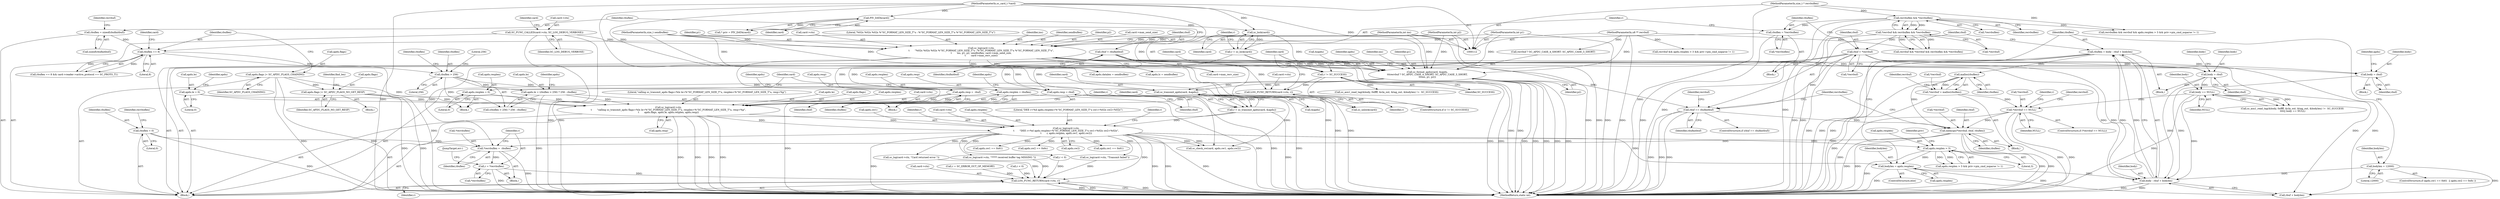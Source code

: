 digraph "0_OpenSC_8fe377e93b4b56060e5bbfb6f3142ceaeca744fa_14@API" {
"1000483" [label="(Call,r = *recvbuflen)"];
"1000479" [label="(Call,*recvbuflen =  rbuflen)"];
"1000370" [label="(Call,rbuflen = 0)"];
"1000444" [label="(Call,rbuflen = body - rbuf + bodylen)"];
"1000446" [label="(Call,body - rbuf + bodylen)"];
"1000411" [label="(Call,body == NULL)"];
"1000394" [label="(Call,body = rbuf)"];
"1000178" [label="(Call,rbuf = *recvbuf)"];
"1000170" [label="(Call,*recvbuf && recvbuflen && *recvbuflen)"];
"1000173" [label="(Call,recvbuflen && *recvbuflen)"];
"1000120" [label="(MethodParameterIn,size_t * recvbuflen)"];
"1000160" [label="(Call,rbuf = rbufinitbuf)"];
"1000420" [label="(Call,body = rbuf)"];
"1000435" [label="(Call,bodylen = 12000)"];
"1000439" [label="(Call,bodylen = apdu.resplen)"];
"1000379" [label="(Call,apdu.resplen > 3)"];
"1000314" [label="(Call,sc_log(card->ctx,\n\t       \"DEE r=%d apdu.resplen=%\"SC_FORMAT_LEN_SIZE_T\"u sw1=%02x sw2=%02x\",\n\t       r, apdu.resplen, apdu.sw1, apdu.sw2))"];
"1000291" [label="(Call,sc_log(card->ctx,\n\t       \"calling sc_transmit_apdu flags=%lx le=%\"SC_FORMAT_LEN_SIZE_T\"u, resplen=%\"SC_FORMAT_LEN_SIZE_T\"u, resp=%p\",\n\t       apdu.flags, apdu.le, apdu.resplen, apdu.resp))"];
"1000194" [label="(Call,LOG_FUNC_RETURN(card->ctx, r))"];
"1000145" [label="(Call,sc_log(card->ctx,\n\t       \"%02x %02x %02x %\"SC_FORMAT_LEN_SIZE_T\"u : %\"SC_FORMAT_LEN_SIZE_T\"u %\"SC_FORMAT_LEN_SIZE_T\"u\",\n\t       ins, p1, p2, sendbuflen, card->max_send_size,\n\t       card->max_recv_size))"];
"1000140" [label="(Call,SC_FUNC_CALLED(card->ctx, SC_LOG_DEBUG_VERBOSE))"];
"1000114" [label="(MethodParameterIn,int ins)"];
"1000115" [label="(MethodParameterIn,int p1)"];
"1000116" [label="(MethodParameterIn,int p2)"];
"1000118" [label="(MethodParameterIn,size_t sendbuflen)"];
"1000191" [label="(Call,r != SC_SUCCESS)"];
"1000186" [label="(Call,r = sc_lock(card))"];
"1000188" [label="(Call,sc_lock(card))"];
"1000138" [label="(Call,PIV_DATA(card))"];
"1000113" [label="(MethodParameterIn,sc_card_t *card)"];
"1000228" [label="(Call,apdu.flags |= SC_APDU_FLAGS_NO_GET_RESP)"];
"1000210" [label="(Call,apdu.flags |= SC_APDU_FLAGS_CHAINING)"];
"1000259" [label="(Call,apdu.le = (rbuflen > 256) ? 256 : rbuflen)"];
"1000264" [label="(Call,rbuflen > 256)"];
"1000217" [label="(Call,rbuflen == 8)"];
"1000163" [label="(Call,rbuflen = sizeof(rbufinitbuf))"];
"1000182" [label="(Call,rbuflen = *recvbuflen)"];
"1000281" [label="(Call,apdu.le = 0)"];
"1000286" [label="(Call,apdu.resplen = 0)"];
"1000269" [label="(Call,apdu.resplen = rbuflen)"];
"1000254" [label="(Call,apdu.resp = rbuf)"];
"1000276" [label="(Call,apdu.resp =  rbuf)"];
"1000308" [label="(Call,r = sc_transmit_apdu(card, &apdu))"];
"1000310" [label="(Call,sc_transmit_apdu(card, &apdu))"];
"1000199" [label="(Call,sc_format_apdu(card, &apdu,\n\t\t\trecvbuf ? SC_APDU_CASE_4_SHORT: SC_APDU_CASE_3_SHORT,\n\t\t\tins, p1, p2))"];
"1000119" [label="(MethodParameterIn,u8 ** recvbuf)"];
"1000471" [label="(Call,memcpy(*recvbuf, rbuf, rbuflen))"];
"1000462" [label="(Call,*recvbuf == NULL)"];
"1000456" [label="(Call,*recvbuf = malloc(rbuflen))"];
"1000459" [label="(Call,malloc(rbuflen))"];
"1000452" [label="(Call,rbuf == rbufinitbuf)"];
"1000490" [label="(Call,LOG_FUNC_RETURN(card->ctx, r))"];
"1000281" [label="(Call,apdu.le = 0)"];
"1000473" [label="(Identifier,recvbuf)"];
"1000458" [label="(Identifier,recvbuf)"];
"1000273" [label="(Identifier,rbuflen)"];
"1000188" [label="(Call,sc_lock(card))"];
"1000312" [label="(Call,&apdu)"];
"1000461" [label="(ControlStructure,if (*recvbuf == NULL))"];
"1000116" [label="(MethodParameterIn,int p2)"];
"1000364" [label="(Call,sc_log(card->ctx, \"Card returned error \"))"];
"1000192" [label="(Identifier,r)"];
"1000421" [label="(Identifier,body)"];
"1000483" [label="(Call,r = *recvbuflen)"];
"1000439" [label="(Call,bodylen = apdu.resplen)"];
"1000183" [label="(Identifier,rbuflen)"];
"1000425" [label="(Call,apdu.sw1 == 0x61)"];
"1000266" [label="(Literal,256)"];
"1000371" [label="(Identifier,rbuflen)"];
"1000454" [label="(Identifier,rbufinitbuf)"];
"1000219" [label="(Literal,8)"];
"1000291" [label="(Call,sc_log(card->ctx,\n\t       \"calling sc_transmit_apdu flags=%lx le=%\"SC_FORMAT_LEN_SIZE_T\"u, resplen=%\"SC_FORMAT_LEN_SIZE_T\"u, resp=%p\",\n\t       apdu.flags, apdu.le, apdu.resplen, apdu.resp))"];
"1000199" [label="(Call,sc_format_apdu(card, &apdu,\n\t\t\trecvbuf ? SC_APDU_CASE_4_SHORT: SC_APDU_CASE_3_SHORT,\n\t\t\tins, p1, p2))"];
"1000310" [label="(Call,sc_transmit_apdu(card, &apdu))"];
"1000194" [label="(Call,LOG_FUNC_RETURN(card->ctx, r))"];
"1000186" [label="(Call,r = sc_lock(card))"];
"1000285" [label="(Literal,0)"];
"1000446" [label="(Call,body - rbuf + bodylen)"];
"1000445" [label="(Identifier,rbuflen)"];
"1000302" [label="(Call,apdu.resplen)"];
"1000208" [label="(Identifier,p1)"];
"1000270" [label="(Call,apdu.resplen)"];
"1000119" [label="(MethodParameterIn,u8 ** recvbuf)"];
"1000309" [label="(Identifier,r)"];
"1000440" [label="(Identifier,bodylen)"];
"1000140" [label="(Call,SC_FUNC_CALLED(card->ctx, SC_LOG_DEBUG_VERBOSE))"];
"1000227" [label="(Block,)"];
"1000287" [label="(Call,apdu.resplen)"];
"1000271" [label="(Identifier,apdu)"];
"1000290" [label="(Literal,0)"];
"1000311" [label="(Identifier,card)"];
"1000211" [label="(Call,apdu.flags)"];
"1000435" [label="(Call,bodylen = 12000)"];
"1000413" [label="(Identifier,NULL)"];
"1000471" [label="(Call,memcpy(*recvbuf, rbuf, rbuflen))"];
"1000232" [label="(Identifier,SC_APDU_FLAGS_NO_GET_RESP)"];
"1000280" [label="(Identifier,rbuf)"];
"1000314" [label="(Call,sc_log(card->ctx,\n\t       \"DEE r=%d apdu.resplen=%\"SC_FORMAT_LEN_SIZE_T\"u sw1=%02x sw2=%02x\",\n\t       r, apdu.resplen, apdu.sw1, apdu.sw2))"];
"1000293" [label="(Identifier,card)"];
"1000374" [label="(Call,recvbuflen && recvbuf && apdu.resplen > 3 && priv->pin_cmd_noparse != 1)"];
"1000258" [label="(Identifier,rbuf)"];
"1000375" [label="(Identifier,recvbuflen)"];
"1000488" [label="(Call,sc_unlock(card))"];
"1000448" [label="(Call,rbuf + bodylen)"];
"1000412" [label="(Identifier,body)"];
"1000180" [label="(Call,*recvbuf)"];
"1000292" [label="(Call,card->ctx)"];
"1000282" [label="(Call,apdu.le)"];
"1000457" [label="(Call,*recvbuf)"];
"1000269" [label="(Call,apdu.resplen = rbuflen)"];
"1000241" [label="(Call,apdu.datalen = sendbuflen)"];
"1000331" [label="(Identifier,r)"];
"1000323" [label="(Call,apdu.sw1)"];
"1000415" [label="(Call,sc_log(card->ctx, \"***** received buffer tag MISSING \"))"];
"1000151" [label="(Identifier,p1)"];
"1000263" [label="(Call,(rbuflen > 256) ? 256 : rbuflen)"];
"1000121" [label="(Block,)"];
"1000255" [label="(Call,apdu.resp)"];
"1000479" [label="(Call,*recvbuflen =  rbuflen)"];
"1000459" [label="(Call,malloc(rbuflen))"];
"1000286" [label="(Call,apdu.resplen = 0)"];
"1000200" [label="(Identifier,card)"];
"1000320" [label="(Call,apdu.resplen)"];
"1000318" [label="(Literal,\"DEE r=%d apdu.resplen=%\"SC_FORMAT_LEN_SIZE_T\"u sw1=%02x sw2=%02x\")"];
"1000113" [label="(MethodParameterIn,sc_card_t *card)"];
"1000380" [label="(Call,apdu.resplen)"];
"1000316" [label="(Identifier,card)"];
"1000223" [label="(Identifier,card)"];
"1000465" [label="(Identifier,NULL)"];
"1000370" [label="(Call,rbuflen = 0)"];
"1000162" [label="(Identifier,rbufinitbuf)"];
"1000276" [label="(Call,apdu.resp =  rbuf)"];
"1000217" [label="(Call,rbuflen == 8)"];
"1000146" [label="(Call,card->ctx)"];
"1000165" [label="(Call,sizeof(rbufinitbuf))"];
"1000277" [label="(Call,apdu.resp)"];
"1000308" [label="(Call,r = sc_transmit_apdu(card, &apdu))"];
"1000171" [label="(Call,*recvbuf)"];
"1000395" [label="(Identifier,body)"];
"1000164" [label="(Identifier,rbuflen)"];
"1000267" [label="(Literal,256)"];
"1000163" [label="(Call,rbuflen = sizeof(rbufinitbuf))"];
"1000455" [label="(Block,)"];
"1000394" [label="(Call,body = rbuf)"];
"1000453" [label="(Identifier,rbuf)"];
"1000288" [label="(Identifier,apdu)"];
"1000437" [label="(Literal,12000)"];
"1000147" [label="(Identifier,card)"];
"1000177" [label="(Block,)"];
"1000216" [label="(Call,rbuflen == 8 && card->reader->active_protocol == SC_PROTO_T1)"];
"1000149" [label="(Literal,\"%02x %02x %02x %\"SC_FORMAT_LEN_SIZE_T\"u : %\"SC_FORMAT_LEN_SIZE_T\"u %\"SC_FORMAT_LEN_SIZE_T\"u\")"];
"1000399" [label="(Call,sc_asn1_read_tag(&body, 0xffff, &cla_out, &tag_out, &bodylen) !=  SC_SUCCESS)"];
"1000463" [label="(Call,*recvbuf)"];
"1000168" [label="(Call,recvbuf && *recvbuf && recvbuflen && *recvbuflen)"];
"1000402" [label="(Identifier,body)"];
"1000430" [label="(Call,apdu.sw2 == 0x6c)"];
"1000452" [label="(Call,rbuf == rbufinitbuf)"];
"1000423" [label="(ControlStructure,if (apdu.sw1 == 0x61  || apdu.sw2 == 0x6c ))"];
"1000411" [label="(Call,body == NULL)"];
"1000472" [label="(Call,*recvbuf)"];
"1000444" [label="(Call,rbuflen = body - rbuf + bodylen)"];
"1000487" [label="(JumpTarget,err:)"];
"1000398" [label="(Call,sc_asn1_read_tag(&body, 0xffff, &cla_out, &tag_out, &bodylen) !=  SC_SUCCESS\n \t\t\t\t|| body == NULL)"];
"1000170" [label="(Call,*recvbuf && recvbuflen && *recvbuflen)"];
"1000254" [label="(Call,apdu.resp = rbuf)"];
"1000190" [label="(ControlStructure,if (r != SC_SUCCESS))"];
"1000468" [label="(Identifier,r)"];
"1000174" [label="(Identifier,recvbuflen)"];
"1000495" [label="(MethodReturn,static int)"];
"1000144" [label="(Identifier,SC_LOG_DEBUG_VERBOSE)"];
"1000482" [label="(Identifier,rbuflen)"];
"1000114" [label="(MethodParameterIn,int ins)"];
"1000193" [label="(Identifier,SC_SUCCESS)"];
"1000178" [label="(Call,rbuf = *recvbuf)"];
"1000138" [label="(Call,PIV_DATA(card))"];
"1000261" [label="(Identifier,apdu)"];
"1000379" [label="(Call,apdu.resplen > 3)"];
"1000295" [label="(Literal,\"calling sc_transmit_apdu flags=%lx le=%\"SC_FORMAT_LEN_SIZE_T\"u, resplen=%\"SC_FORMAT_LEN_SIZE_T\"u, resp=%p\")"];
"1000169" [label="(Identifier,recvbuf)"];
"1000478" [label="(Block,)"];
"1000451" [label="(ControlStructure,if (rbuf == rbufinitbuf))"];
"1000485" [label="(Call,*recvbuflen)"];
"1000360" [label="(Call,r < 0)"];
"1000447" [label="(Identifier,body)"];
"1000115" [label="(MethodParameterIn,int p1)"];
"1000330" [label="(Call,r < 0)"];
"1000299" [label="(Call,apdu.le)"];
"1000484" [label="(Identifier,r)"];
"1000283" [label="(Identifier,apdu)"];
"1000210" [label="(Call,apdu.flags |= SC_APDU_FLAGS_CHAINING)"];
"1000236" [label="(Call,apdu.lc = sendbuflen)"];
"1000203" [label="(Call,recvbuf ? SC_APDU_CASE_4_SHORT: SC_APDU_CASE_3_SHORT)"];
"1000264" [label="(Call,rbuflen > 256)"];
"1000396" [label="(Identifier,rbuf)"];
"1000120" [label="(MethodParameterIn,size_t * recvbuflen)"];
"1000460" [label="(Identifier,rbuflen)"];
"1000161" [label="(Identifier,rbuf)"];
"1000150" [label="(Identifier,ins)"];
"1000139" [label="(Identifier,card)"];
"1000253" [label="(Block,)"];
"1000305" [label="(Call,apdu.resp)"];
"1000319" [label="(Identifier,r)"];
"1000268" [label="(Identifier,rbuflen)"];
"1000296" [label="(Call,apdu.flags)"];
"1000145" [label="(Call,sc_log(card->ctx,\n\t       \"%02x %02x %02x %\"SC_FORMAT_LEN_SIZE_T\"u : %\"SC_FORMAT_LEN_SIZE_T\"u %\"SC_FORMAT_LEN_SIZE_T\"u\",\n\t       ins, p1, p2, sendbuflen, card->max_send_size,\n\t       card->max_recv_size))"];
"1000265" [label="(Identifier,rbuflen)"];
"1000201" [label="(Call,&apdu)"];
"1000475" [label="(Identifier,rbuflen)"];
"1000474" [label="(Identifier,rbuf)"];
"1000153" [label="(Identifier,sendbuflen)"];
"1000464" [label="(Identifier,recvbuf)"];
"1000383" [label="(Literal,3)"];
"1000209" [label="(Identifier,p2)"];
"1000157" [label="(Call,card->max_recv_size)"];
"1000491" [label="(Call,card->ctx)"];
"1000234" [label="(Identifier,find_len)"];
"1000467" [label="(Call,r = SC_ERROR_OUT_OF_MEMORY)"];
"1000414" [label="(Block,)"];
"1000334" [label="(Call,sc_log(card->ctx, \"Transmit failed\"))"];
"1000136" [label="(Call,* priv = PIV_DATA(card))"];
"1000326" [label="(Call,apdu.sw2)"];
"1000438" [label="(ControlStructure,else)"];
"1000441" [label="(Call,apdu.resplen)"];
"1000187" [label="(Identifier,r)"];
"1000212" [label="(Identifier,apdu)"];
"1000490" [label="(Call,LOG_FUNC_RETURN(card->ctx, r))"];
"1000422" [label="(Identifier,rbuf)"];
"1000378" [label="(Call,apdu.resplen > 3 && priv->pin_cmd_noparse != 1)"];
"1000427" [label="(Identifier,apdu)"];
"1000184" [label="(Call,*recvbuflen)"];
"1000218" [label="(Identifier,rbuflen)"];
"1000207" [label="(Identifier,ins)"];
"1000214" [label="(Identifier,SC_APDU_FLAGS_CHAINING)"];
"1000344" [label="(Call,apdu.sw1 == 0x61)"];
"1000480" [label="(Call,*recvbuflen)"];
"1000420" [label="(Call,body = rbuf)"];
"1000315" [label="(Call,card->ctx)"];
"1000456" [label="(Call,*recvbuf = malloc(rbuflen))"];
"1000229" [label="(Call,apdu.flags)"];
"1000228" [label="(Call,apdu.flags |= SC_APDU_FLAGS_NO_GET_RESP)"];
"1000152" [label="(Identifier,p2)"];
"1000196" [label="(Identifier,card)"];
"1000477" [label="(Identifier,recvbuflen)"];
"1000154" [label="(Call,card->max_send_size)"];
"1000462" [label="(Call,*recvbuf == NULL)"];
"1000189" [label="(Identifier,card)"];
"1000118" [label="(MethodParameterIn,size_t sendbuflen)"];
"1000195" [label="(Call,card->ctx)"];
"1000275" [label="(Block,)"];
"1000141" [label="(Call,card->ctx)"];
"1000173" [label="(Call,recvbuflen && *recvbuflen)"];
"1000386" [label="(Identifier,priv)"];
"1000259" [label="(Call,apdu.le = (rbuflen > 256) ? 256 : rbuflen)"];
"1000182" [label="(Call,rbuflen = *recvbuflen)"];
"1000198" [label="(Identifier,r)"];
"1000436" [label="(Identifier,bodylen)"];
"1000179" [label="(Identifier,rbuf)"];
"1000191" [label="(Call,r != SC_SUCCESS)"];
"1000494" [label="(Identifier,r)"];
"1000160" [label="(Call,rbuf = rbufinitbuf)"];
"1000175" [label="(Call,*recvbuflen)"];
"1000372" [label="(Literal,0)"];
"1000260" [label="(Call,apdu.le)"];
"1000389" [label="(Block,)"];
"1000376" [label="(Call,recvbuf && apdu.resplen > 3 && priv->pin_cmd_noparse != 1)"];
"1000351" [label="(Call,sc_check_sw(card, apdu.sw1, apdu.sw2))"];
"1000483" -> "1000478"  [label="AST: "];
"1000483" -> "1000485"  [label="CFG: "];
"1000484" -> "1000483"  [label="AST: "];
"1000485" -> "1000483"  [label="AST: "];
"1000487" -> "1000483"  [label="CFG: "];
"1000483" -> "1000495"  [label="DDG: "];
"1000479" -> "1000483"  [label="DDG: "];
"1000483" -> "1000490"  [label="DDG: "];
"1000479" -> "1000478"  [label="AST: "];
"1000479" -> "1000482"  [label="CFG: "];
"1000480" -> "1000479"  [label="AST: "];
"1000482" -> "1000479"  [label="AST: "];
"1000484" -> "1000479"  [label="CFG: "];
"1000479" -> "1000495"  [label="DDG: "];
"1000370" -> "1000479"  [label="DDG: "];
"1000444" -> "1000479"  [label="DDG: "];
"1000471" -> "1000479"  [label="DDG: "];
"1000370" -> "1000121"  [label="AST: "];
"1000370" -> "1000372"  [label="CFG: "];
"1000371" -> "1000370"  [label="AST: "];
"1000372" -> "1000370"  [label="AST: "];
"1000375" -> "1000370"  [label="CFG: "];
"1000370" -> "1000495"  [label="DDG: "];
"1000444" -> "1000389"  [label="AST: "];
"1000444" -> "1000446"  [label="CFG: "];
"1000445" -> "1000444"  [label="AST: "];
"1000446" -> "1000444"  [label="AST: "];
"1000453" -> "1000444"  [label="CFG: "];
"1000444" -> "1000495"  [label="DDG: "];
"1000444" -> "1000495"  [label="DDG: "];
"1000446" -> "1000444"  [label="DDG: "];
"1000446" -> "1000444"  [label="DDG: "];
"1000444" -> "1000459"  [label="DDG: "];
"1000446" -> "1000448"  [label="CFG: "];
"1000447" -> "1000446"  [label="AST: "];
"1000448" -> "1000446"  [label="AST: "];
"1000446" -> "1000495"  [label="DDG: "];
"1000446" -> "1000495"  [label="DDG: "];
"1000411" -> "1000446"  [label="DDG: "];
"1000420" -> "1000446"  [label="DDG: "];
"1000394" -> "1000446"  [label="DDG: "];
"1000178" -> "1000446"  [label="DDG: "];
"1000160" -> "1000446"  [label="DDG: "];
"1000435" -> "1000446"  [label="DDG: "];
"1000439" -> "1000446"  [label="DDG: "];
"1000411" -> "1000398"  [label="AST: "];
"1000411" -> "1000413"  [label="CFG: "];
"1000412" -> "1000411"  [label="AST: "];
"1000413" -> "1000411"  [label="AST: "];
"1000398" -> "1000411"  [label="CFG: "];
"1000411" -> "1000495"  [label="DDG: "];
"1000411" -> "1000398"  [label="DDG: "];
"1000411" -> "1000398"  [label="DDG: "];
"1000394" -> "1000411"  [label="DDG: "];
"1000411" -> "1000462"  [label="DDG: "];
"1000394" -> "1000389"  [label="AST: "];
"1000394" -> "1000396"  [label="CFG: "];
"1000395" -> "1000394"  [label="AST: "];
"1000396" -> "1000394"  [label="AST: "];
"1000402" -> "1000394"  [label="CFG: "];
"1000178" -> "1000394"  [label="DDG: "];
"1000160" -> "1000394"  [label="DDG: "];
"1000178" -> "1000177"  [label="AST: "];
"1000178" -> "1000180"  [label="CFG: "];
"1000179" -> "1000178"  [label="AST: "];
"1000180" -> "1000178"  [label="AST: "];
"1000183" -> "1000178"  [label="CFG: "];
"1000178" -> "1000495"  [label="DDG: "];
"1000170" -> "1000178"  [label="DDG: "];
"1000178" -> "1000254"  [label="DDG: "];
"1000178" -> "1000276"  [label="DDG: "];
"1000178" -> "1000420"  [label="DDG: "];
"1000178" -> "1000448"  [label="DDG: "];
"1000178" -> "1000452"  [label="DDG: "];
"1000170" -> "1000168"  [label="AST: "];
"1000170" -> "1000171"  [label="CFG: "];
"1000170" -> "1000173"  [label="CFG: "];
"1000171" -> "1000170"  [label="AST: "];
"1000173" -> "1000170"  [label="AST: "];
"1000168" -> "1000170"  [label="CFG: "];
"1000170" -> "1000495"  [label="DDG: "];
"1000170" -> "1000495"  [label="DDG: "];
"1000170" -> "1000168"  [label="DDG: "];
"1000170" -> "1000168"  [label="DDG: "];
"1000173" -> "1000170"  [label="DDG: "];
"1000173" -> "1000170"  [label="DDG: "];
"1000173" -> "1000174"  [label="CFG: "];
"1000173" -> "1000175"  [label="CFG: "];
"1000174" -> "1000173"  [label="AST: "];
"1000175" -> "1000173"  [label="AST: "];
"1000173" -> "1000495"  [label="DDG: "];
"1000173" -> "1000495"  [label="DDG: "];
"1000120" -> "1000173"  [label="DDG: "];
"1000173" -> "1000182"  [label="DDG: "];
"1000173" -> "1000374"  [label="DDG: "];
"1000120" -> "1000112"  [label="AST: "];
"1000120" -> "1000495"  [label="DDG: "];
"1000120" -> "1000374"  [label="DDG: "];
"1000160" -> "1000121"  [label="AST: "];
"1000160" -> "1000162"  [label="CFG: "];
"1000161" -> "1000160"  [label="AST: "];
"1000162" -> "1000160"  [label="AST: "];
"1000164" -> "1000160"  [label="CFG: "];
"1000160" -> "1000254"  [label="DDG: "];
"1000160" -> "1000276"  [label="DDG: "];
"1000160" -> "1000420"  [label="DDG: "];
"1000160" -> "1000448"  [label="DDG: "];
"1000160" -> "1000452"  [label="DDG: "];
"1000420" -> "1000414"  [label="AST: "];
"1000420" -> "1000422"  [label="CFG: "];
"1000421" -> "1000420"  [label="AST: "];
"1000422" -> "1000420"  [label="AST: "];
"1000427" -> "1000420"  [label="CFG: "];
"1000435" -> "1000423"  [label="AST: "];
"1000435" -> "1000437"  [label="CFG: "];
"1000436" -> "1000435"  [label="AST: "];
"1000437" -> "1000435"  [label="AST: "];
"1000445" -> "1000435"  [label="CFG: "];
"1000435" -> "1000448"  [label="DDG: "];
"1000439" -> "1000438"  [label="AST: "];
"1000439" -> "1000441"  [label="CFG: "];
"1000440" -> "1000439"  [label="AST: "];
"1000441" -> "1000439"  [label="AST: "];
"1000445" -> "1000439"  [label="CFG: "];
"1000439" -> "1000495"  [label="DDG: "];
"1000379" -> "1000439"  [label="DDG: "];
"1000314" -> "1000439"  [label="DDG: "];
"1000439" -> "1000448"  [label="DDG: "];
"1000379" -> "1000378"  [label="AST: "];
"1000379" -> "1000383"  [label="CFG: "];
"1000380" -> "1000379"  [label="AST: "];
"1000383" -> "1000379"  [label="AST: "];
"1000386" -> "1000379"  [label="CFG: "];
"1000378" -> "1000379"  [label="CFG: "];
"1000379" -> "1000495"  [label="DDG: "];
"1000379" -> "1000378"  [label="DDG: "];
"1000379" -> "1000378"  [label="DDG: "];
"1000314" -> "1000379"  [label="DDG: "];
"1000314" -> "1000121"  [label="AST: "];
"1000314" -> "1000326"  [label="CFG: "];
"1000315" -> "1000314"  [label="AST: "];
"1000318" -> "1000314"  [label="AST: "];
"1000319" -> "1000314"  [label="AST: "];
"1000320" -> "1000314"  [label="AST: "];
"1000323" -> "1000314"  [label="AST: "];
"1000326" -> "1000314"  [label="AST: "];
"1000331" -> "1000314"  [label="CFG: "];
"1000314" -> "1000495"  [label="DDG: "];
"1000314" -> "1000495"  [label="DDG: "];
"1000314" -> "1000495"  [label="DDG: "];
"1000314" -> "1000495"  [label="DDG: "];
"1000291" -> "1000314"  [label="DDG: "];
"1000291" -> "1000314"  [label="DDG: "];
"1000308" -> "1000314"  [label="DDG: "];
"1000314" -> "1000330"  [label="DDG: "];
"1000314" -> "1000334"  [label="DDG: "];
"1000314" -> "1000344"  [label="DDG: "];
"1000314" -> "1000351"  [label="DDG: "];
"1000314" -> "1000351"  [label="DDG: "];
"1000314" -> "1000364"  [label="DDG: "];
"1000314" -> "1000415"  [label="DDG: "];
"1000314" -> "1000425"  [label="DDG: "];
"1000314" -> "1000430"  [label="DDG: "];
"1000314" -> "1000490"  [label="DDG: "];
"1000291" -> "1000121"  [label="AST: "];
"1000291" -> "1000305"  [label="CFG: "];
"1000292" -> "1000291"  [label="AST: "];
"1000295" -> "1000291"  [label="AST: "];
"1000296" -> "1000291"  [label="AST: "];
"1000299" -> "1000291"  [label="AST: "];
"1000302" -> "1000291"  [label="AST: "];
"1000305" -> "1000291"  [label="AST: "];
"1000309" -> "1000291"  [label="CFG: "];
"1000291" -> "1000495"  [label="DDG: "];
"1000291" -> "1000495"  [label="DDG: "];
"1000291" -> "1000495"  [label="DDG: "];
"1000291" -> "1000495"  [label="DDG: "];
"1000194" -> "1000291"  [label="DDG: "];
"1000145" -> "1000291"  [label="DDG: "];
"1000228" -> "1000291"  [label="DDG: "];
"1000210" -> "1000291"  [label="DDG: "];
"1000259" -> "1000291"  [label="DDG: "];
"1000281" -> "1000291"  [label="DDG: "];
"1000286" -> "1000291"  [label="DDG: "];
"1000269" -> "1000291"  [label="DDG: "];
"1000254" -> "1000291"  [label="DDG: "];
"1000276" -> "1000291"  [label="DDG: "];
"1000194" -> "1000190"  [label="AST: "];
"1000194" -> "1000198"  [label="CFG: "];
"1000195" -> "1000194"  [label="AST: "];
"1000198" -> "1000194"  [label="AST: "];
"1000200" -> "1000194"  [label="CFG: "];
"1000145" -> "1000194"  [label="DDG: "];
"1000191" -> "1000194"  [label="DDG: "];
"1000145" -> "1000121"  [label="AST: "];
"1000145" -> "1000157"  [label="CFG: "];
"1000146" -> "1000145"  [label="AST: "];
"1000149" -> "1000145"  [label="AST: "];
"1000150" -> "1000145"  [label="AST: "];
"1000151" -> "1000145"  [label="AST: "];
"1000152" -> "1000145"  [label="AST: "];
"1000153" -> "1000145"  [label="AST: "];
"1000154" -> "1000145"  [label="AST: "];
"1000157" -> "1000145"  [label="AST: "];
"1000161" -> "1000145"  [label="CFG: "];
"1000145" -> "1000495"  [label="DDG: "];
"1000145" -> "1000495"  [label="DDG: "];
"1000145" -> "1000495"  [label="DDG: "];
"1000140" -> "1000145"  [label="DDG: "];
"1000114" -> "1000145"  [label="DDG: "];
"1000115" -> "1000145"  [label="DDG: "];
"1000116" -> "1000145"  [label="DDG: "];
"1000118" -> "1000145"  [label="DDG: "];
"1000145" -> "1000199"  [label="DDG: "];
"1000145" -> "1000199"  [label="DDG: "];
"1000145" -> "1000199"  [label="DDG: "];
"1000145" -> "1000236"  [label="DDG: "];
"1000145" -> "1000241"  [label="DDG: "];
"1000140" -> "1000121"  [label="AST: "];
"1000140" -> "1000144"  [label="CFG: "];
"1000141" -> "1000140"  [label="AST: "];
"1000144" -> "1000140"  [label="AST: "];
"1000147" -> "1000140"  [label="CFG: "];
"1000140" -> "1000495"  [label="DDG: "];
"1000140" -> "1000495"  [label="DDG: "];
"1000114" -> "1000112"  [label="AST: "];
"1000114" -> "1000495"  [label="DDG: "];
"1000114" -> "1000199"  [label="DDG: "];
"1000115" -> "1000112"  [label="AST: "];
"1000115" -> "1000495"  [label="DDG: "];
"1000115" -> "1000199"  [label="DDG: "];
"1000116" -> "1000112"  [label="AST: "];
"1000116" -> "1000495"  [label="DDG: "];
"1000116" -> "1000199"  [label="DDG: "];
"1000118" -> "1000112"  [label="AST: "];
"1000118" -> "1000495"  [label="DDG: "];
"1000118" -> "1000236"  [label="DDG: "];
"1000118" -> "1000241"  [label="DDG: "];
"1000191" -> "1000190"  [label="AST: "];
"1000191" -> "1000193"  [label="CFG: "];
"1000192" -> "1000191"  [label="AST: "];
"1000193" -> "1000191"  [label="AST: "];
"1000196" -> "1000191"  [label="CFG: "];
"1000200" -> "1000191"  [label="CFG: "];
"1000191" -> "1000495"  [label="DDG: "];
"1000191" -> "1000495"  [label="DDG: "];
"1000186" -> "1000191"  [label="DDG: "];
"1000191" -> "1000399"  [label="DDG: "];
"1000186" -> "1000121"  [label="AST: "];
"1000186" -> "1000188"  [label="CFG: "];
"1000187" -> "1000186"  [label="AST: "];
"1000188" -> "1000186"  [label="AST: "];
"1000192" -> "1000186"  [label="CFG: "];
"1000186" -> "1000495"  [label="DDG: "];
"1000188" -> "1000186"  [label="DDG: "];
"1000188" -> "1000189"  [label="CFG: "];
"1000189" -> "1000188"  [label="AST: "];
"1000138" -> "1000188"  [label="DDG: "];
"1000113" -> "1000188"  [label="DDG: "];
"1000188" -> "1000199"  [label="DDG: "];
"1000138" -> "1000136"  [label="AST: "];
"1000138" -> "1000139"  [label="CFG: "];
"1000139" -> "1000138"  [label="AST: "];
"1000136" -> "1000138"  [label="CFG: "];
"1000138" -> "1000136"  [label="DDG: "];
"1000113" -> "1000138"  [label="DDG: "];
"1000113" -> "1000112"  [label="AST: "];
"1000113" -> "1000495"  [label="DDG: "];
"1000113" -> "1000199"  [label="DDG: "];
"1000113" -> "1000310"  [label="DDG: "];
"1000113" -> "1000351"  [label="DDG: "];
"1000113" -> "1000488"  [label="DDG: "];
"1000228" -> "1000227"  [label="AST: "];
"1000228" -> "1000232"  [label="CFG: "];
"1000229" -> "1000228"  [label="AST: "];
"1000232" -> "1000228"  [label="AST: "];
"1000234" -> "1000228"  [label="CFG: "];
"1000228" -> "1000495"  [label="DDG: "];
"1000228" -> "1000495"  [label="DDG: "];
"1000210" -> "1000228"  [label="DDG: "];
"1000210" -> "1000121"  [label="AST: "];
"1000210" -> "1000214"  [label="CFG: "];
"1000211" -> "1000210"  [label="AST: "];
"1000214" -> "1000210"  [label="AST: "];
"1000218" -> "1000210"  [label="CFG: "];
"1000210" -> "1000495"  [label="DDG: "];
"1000210" -> "1000495"  [label="DDG: "];
"1000259" -> "1000253"  [label="AST: "];
"1000259" -> "1000263"  [label="CFG: "];
"1000260" -> "1000259"  [label="AST: "];
"1000263" -> "1000259"  [label="AST: "];
"1000271" -> "1000259"  [label="CFG: "];
"1000259" -> "1000495"  [label="DDG: "];
"1000264" -> "1000259"  [label="DDG: "];
"1000264" -> "1000263"  [label="AST: "];
"1000264" -> "1000266"  [label="CFG: "];
"1000265" -> "1000264"  [label="AST: "];
"1000266" -> "1000264"  [label="AST: "];
"1000267" -> "1000264"  [label="CFG: "];
"1000268" -> "1000264"  [label="CFG: "];
"1000217" -> "1000264"  [label="DDG: "];
"1000264" -> "1000263"  [label="DDG: "];
"1000264" -> "1000269"  [label="DDG: "];
"1000217" -> "1000216"  [label="AST: "];
"1000217" -> "1000219"  [label="CFG: "];
"1000218" -> "1000217"  [label="AST: "];
"1000219" -> "1000217"  [label="AST: "];
"1000223" -> "1000217"  [label="CFG: "];
"1000216" -> "1000217"  [label="CFG: "];
"1000217" -> "1000495"  [label="DDG: "];
"1000217" -> "1000216"  [label="DDG: "];
"1000217" -> "1000216"  [label="DDG: "];
"1000163" -> "1000217"  [label="DDG: "];
"1000182" -> "1000217"  [label="DDG: "];
"1000163" -> "1000121"  [label="AST: "];
"1000163" -> "1000165"  [label="CFG: "];
"1000164" -> "1000163"  [label="AST: "];
"1000165" -> "1000163"  [label="AST: "];
"1000169" -> "1000163"  [label="CFG: "];
"1000182" -> "1000177"  [label="AST: "];
"1000182" -> "1000184"  [label="CFG: "];
"1000183" -> "1000182"  [label="AST: "];
"1000184" -> "1000182"  [label="AST: "];
"1000187" -> "1000182"  [label="CFG: "];
"1000182" -> "1000495"  [label="DDG: "];
"1000281" -> "1000275"  [label="AST: "];
"1000281" -> "1000285"  [label="CFG: "];
"1000282" -> "1000281"  [label="AST: "];
"1000285" -> "1000281"  [label="AST: "];
"1000288" -> "1000281"  [label="CFG: "];
"1000286" -> "1000275"  [label="AST: "];
"1000286" -> "1000290"  [label="CFG: "];
"1000287" -> "1000286"  [label="AST: "];
"1000290" -> "1000286"  [label="AST: "];
"1000293" -> "1000286"  [label="CFG: "];
"1000269" -> "1000253"  [label="AST: "];
"1000269" -> "1000273"  [label="CFG: "];
"1000270" -> "1000269"  [label="AST: "];
"1000273" -> "1000269"  [label="AST: "];
"1000293" -> "1000269"  [label="CFG: "];
"1000269" -> "1000495"  [label="DDG: "];
"1000254" -> "1000253"  [label="AST: "];
"1000254" -> "1000258"  [label="CFG: "];
"1000255" -> "1000254"  [label="AST: "];
"1000258" -> "1000254"  [label="AST: "];
"1000261" -> "1000254"  [label="CFG: "];
"1000254" -> "1000495"  [label="DDG: "];
"1000276" -> "1000275"  [label="AST: "];
"1000276" -> "1000280"  [label="CFG: "];
"1000277" -> "1000276"  [label="AST: "];
"1000280" -> "1000276"  [label="AST: "];
"1000283" -> "1000276"  [label="CFG: "];
"1000276" -> "1000495"  [label="DDG: "];
"1000308" -> "1000121"  [label="AST: "];
"1000308" -> "1000310"  [label="CFG: "];
"1000309" -> "1000308"  [label="AST: "];
"1000310" -> "1000308"  [label="AST: "];
"1000316" -> "1000308"  [label="CFG: "];
"1000308" -> "1000495"  [label="DDG: "];
"1000310" -> "1000308"  [label="DDG: "];
"1000310" -> "1000308"  [label="DDG: "];
"1000310" -> "1000312"  [label="CFG: "];
"1000311" -> "1000310"  [label="AST: "];
"1000312" -> "1000310"  [label="AST: "];
"1000310" -> "1000495"  [label="DDG: "];
"1000199" -> "1000310"  [label="DDG: "];
"1000199" -> "1000310"  [label="DDG: "];
"1000310" -> "1000351"  [label="DDG: "];
"1000310" -> "1000488"  [label="DDG: "];
"1000199" -> "1000121"  [label="AST: "];
"1000199" -> "1000209"  [label="CFG: "];
"1000200" -> "1000199"  [label="AST: "];
"1000201" -> "1000199"  [label="AST: "];
"1000203" -> "1000199"  [label="AST: "];
"1000207" -> "1000199"  [label="AST: "];
"1000208" -> "1000199"  [label="AST: "];
"1000209" -> "1000199"  [label="AST: "];
"1000212" -> "1000199"  [label="CFG: "];
"1000199" -> "1000495"  [label="DDG: "];
"1000199" -> "1000495"  [label="DDG: "];
"1000199" -> "1000495"  [label="DDG: "];
"1000199" -> "1000495"  [label="DDG: "];
"1000199" -> "1000495"  [label="DDG: "];
"1000119" -> "1000199"  [label="DDG: "];
"1000119" -> "1000112"  [label="AST: "];
"1000119" -> "1000495"  [label="DDG: "];
"1000119" -> "1000168"  [label="DDG: "];
"1000119" -> "1000203"  [label="DDG: "];
"1000119" -> "1000376"  [label="DDG: "];
"1000471" -> "1000455"  [label="AST: "];
"1000471" -> "1000475"  [label="CFG: "];
"1000472" -> "1000471"  [label="AST: "];
"1000474" -> "1000471"  [label="AST: "];
"1000475" -> "1000471"  [label="AST: "];
"1000477" -> "1000471"  [label="CFG: "];
"1000471" -> "1000495"  [label="DDG: "];
"1000471" -> "1000495"  [label="DDG: "];
"1000471" -> "1000495"  [label="DDG: "];
"1000471" -> "1000495"  [label="DDG: "];
"1000462" -> "1000471"  [label="DDG: "];
"1000452" -> "1000471"  [label="DDG: "];
"1000459" -> "1000471"  [label="DDG: "];
"1000462" -> "1000461"  [label="AST: "];
"1000462" -> "1000465"  [label="CFG: "];
"1000463" -> "1000462"  [label="AST: "];
"1000465" -> "1000462"  [label="AST: "];
"1000468" -> "1000462"  [label="CFG: "];
"1000473" -> "1000462"  [label="CFG: "];
"1000462" -> "1000495"  [label="DDG: "];
"1000462" -> "1000495"  [label="DDG: "];
"1000462" -> "1000495"  [label="DDG: "];
"1000456" -> "1000462"  [label="DDG: "];
"1000456" -> "1000455"  [label="AST: "];
"1000456" -> "1000459"  [label="CFG: "];
"1000457" -> "1000456"  [label="AST: "];
"1000459" -> "1000456"  [label="AST: "];
"1000464" -> "1000456"  [label="CFG: "];
"1000456" -> "1000495"  [label="DDG: "];
"1000459" -> "1000456"  [label="DDG: "];
"1000459" -> "1000460"  [label="CFG: "];
"1000460" -> "1000459"  [label="AST: "];
"1000459" -> "1000495"  [label="DDG: "];
"1000452" -> "1000451"  [label="AST: "];
"1000452" -> "1000454"  [label="CFG: "];
"1000453" -> "1000452"  [label="AST: "];
"1000454" -> "1000452"  [label="AST: "];
"1000458" -> "1000452"  [label="CFG: "];
"1000477" -> "1000452"  [label="CFG: "];
"1000452" -> "1000495"  [label="DDG: "];
"1000452" -> "1000495"  [label="DDG: "];
"1000452" -> "1000495"  [label="DDG: "];
"1000490" -> "1000121"  [label="AST: "];
"1000490" -> "1000494"  [label="CFG: "];
"1000491" -> "1000490"  [label="AST: "];
"1000494" -> "1000490"  [label="AST: "];
"1000495" -> "1000490"  [label="CFG: "];
"1000490" -> "1000495"  [label="DDG: "];
"1000490" -> "1000495"  [label="DDG: "];
"1000490" -> "1000495"  [label="DDG: "];
"1000364" -> "1000490"  [label="DDG: "];
"1000415" -> "1000490"  [label="DDG: "];
"1000334" -> "1000490"  [label="DDG: "];
"1000330" -> "1000490"  [label="DDG: "];
"1000360" -> "1000490"  [label="DDG: "];
"1000467" -> "1000490"  [label="DDG: "];
}
